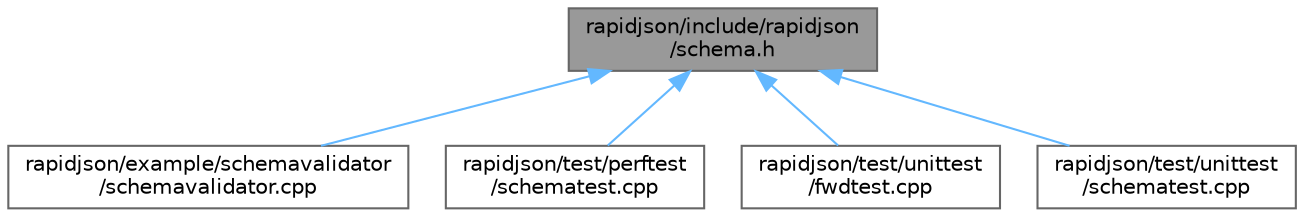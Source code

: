 digraph "rapidjson/include/rapidjson/schema.h"
{
 // LATEX_PDF_SIZE
  bgcolor="transparent";
  edge [fontname=Helvetica,fontsize=10,labelfontname=Helvetica,labelfontsize=10];
  node [fontname=Helvetica,fontsize=10,shape=box,height=0.2,width=0.4];
  Node1 [id="Node000001",label="rapidjson/include/rapidjson\l/schema.h",height=0.2,width=0.4,color="gray40", fillcolor="grey60", style="filled", fontcolor="black",tooltip=" "];
  Node1 -> Node2 [id="edge1_Node000001_Node000002",dir="back",color="steelblue1",style="solid",tooltip=" "];
  Node2 [id="Node000002",label="rapidjson/example/schemavalidator\l/schemavalidator.cpp",height=0.2,width=0.4,color="grey40", fillcolor="white", style="filled",URL="$schemavalidator_8cpp.html",tooltip=" "];
  Node1 -> Node3 [id="edge2_Node000001_Node000003",dir="back",color="steelblue1",style="solid",tooltip=" "];
  Node3 [id="Node000003",label="rapidjson/test/perftest\l/schematest.cpp",height=0.2,width=0.4,color="grey40", fillcolor="white", style="filled",URL="$perftest_2schematest_8cpp.html",tooltip=" "];
  Node1 -> Node4 [id="edge3_Node000001_Node000004",dir="back",color="steelblue1",style="solid",tooltip=" "];
  Node4 [id="Node000004",label="rapidjson/test/unittest\l/fwdtest.cpp",height=0.2,width=0.4,color="grey40", fillcolor="white", style="filled",URL="$fwdtest_8cpp.html",tooltip=" "];
  Node1 -> Node5 [id="edge4_Node000001_Node000005",dir="back",color="steelblue1",style="solid",tooltip=" "];
  Node5 [id="Node000005",label="rapidjson/test/unittest\l/schematest.cpp",height=0.2,width=0.4,color="grey40", fillcolor="white", style="filled",URL="$unittest_2schematest_8cpp.html",tooltip=" "];
}
